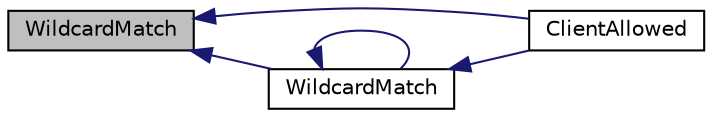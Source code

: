digraph "WildcardMatch"
{
  edge [fontname="Helvetica",fontsize="10",labelfontname="Helvetica",labelfontsize="10"];
  node [fontname="Helvetica",fontsize="10",shape=record];
  rankdir="LR";
  Node1125 [label="WildcardMatch",height=0.2,width=0.4,color="black", fillcolor="grey75", style="filled", fontcolor="black"];
  Node1125 -> Node1126 [dir="back",color="midnightblue",fontsize="10",style="solid",fontname="Helvetica"];
  Node1126 [label="ClientAllowed",height=0.2,width=0.4,color="black", fillcolor="white", style="filled",URL="$d6/d76/rpcserver_8cpp.html#a9ec282be04e51f5fde86d5ba98467019"];
  Node1125 -> Node1127 [dir="back",color="midnightblue",fontsize="10",style="solid",fontname="Helvetica"];
  Node1127 [label="WildcardMatch",height=0.2,width=0.4,color="black", fillcolor="white", style="filled",URL="$d8/d3c/util_8h.html#a134e5ff2f94e103c1de7b642675546ca"];
  Node1127 -> Node1126 [dir="back",color="midnightblue",fontsize="10",style="solid",fontname="Helvetica"];
  Node1127 -> Node1127 [dir="back",color="midnightblue",fontsize="10",style="solid",fontname="Helvetica"];
}

